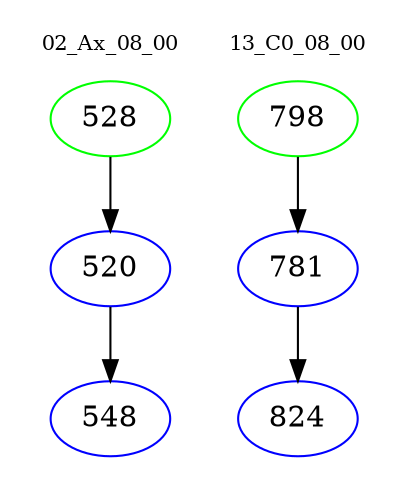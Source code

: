 digraph{
subgraph cluster_0 {
color = white
label = "02_Ax_08_00";
fontsize=10;
T0_528 [label="528", color="green"]
T0_528 -> T0_520 [color="black"]
T0_520 [label="520", color="blue"]
T0_520 -> T0_548 [color="black"]
T0_548 [label="548", color="blue"]
}
subgraph cluster_1 {
color = white
label = "13_C0_08_00";
fontsize=10;
T1_798 [label="798", color="green"]
T1_798 -> T1_781 [color="black"]
T1_781 [label="781", color="blue"]
T1_781 -> T1_824 [color="black"]
T1_824 [label="824", color="blue"]
}
}

